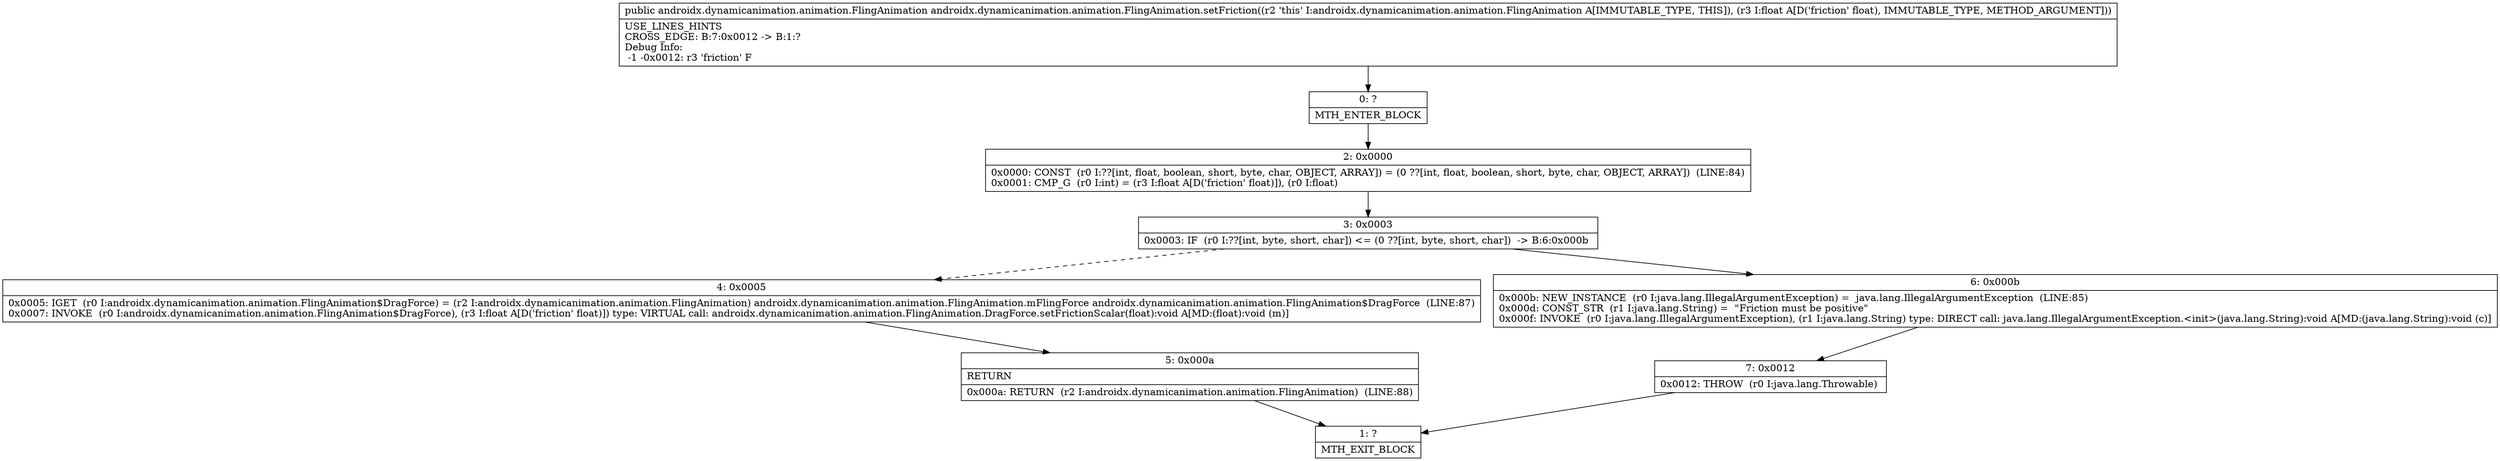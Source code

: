 digraph "CFG forandroidx.dynamicanimation.animation.FlingAnimation.setFriction(F)Landroidx\/dynamicanimation\/animation\/FlingAnimation;" {
Node_0 [shape=record,label="{0\:\ ?|MTH_ENTER_BLOCK\l}"];
Node_2 [shape=record,label="{2\:\ 0x0000|0x0000: CONST  (r0 I:??[int, float, boolean, short, byte, char, OBJECT, ARRAY]) = (0 ??[int, float, boolean, short, byte, char, OBJECT, ARRAY])  (LINE:84)\l0x0001: CMP_G  (r0 I:int) = (r3 I:float A[D('friction' float)]), (r0 I:float) \l}"];
Node_3 [shape=record,label="{3\:\ 0x0003|0x0003: IF  (r0 I:??[int, byte, short, char]) \<= (0 ??[int, byte, short, char])  \-\> B:6:0x000b \l}"];
Node_4 [shape=record,label="{4\:\ 0x0005|0x0005: IGET  (r0 I:androidx.dynamicanimation.animation.FlingAnimation$DragForce) = (r2 I:androidx.dynamicanimation.animation.FlingAnimation) androidx.dynamicanimation.animation.FlingAnimation.mFlingForce androidx.dynamicanimation.animation.FlingAnimation$DragForce  (LINE:87)\l0x0007: INVOKE  (r0 I:androidx.dynamicanimation.animation.FlingAnimation$DragForce), (r3 I:float A[D('friction' float)]) type: VIRTUAL call: androidx.dynamicanimation.animation.FlingAnimation.DragForce.setFrictionScalar(float):void A[MD:(float):void (m)]\l}"];
Node_5 [shape=record,label="{5\:\ 0x000a|RETURN\l|0x000a: RETURN  (r2 I:androidx.dynamicanimation.animation.FlingAnimation)  (LINE:88)\l}"];
Node_1 [shape=record,label="{1\:\ ?|MTH_EXIT_BLOCK\l}"];
Node_6 [shape=record,label="{6\:\ 0x000b|0x000b: NEW_INSTANCE  (r0 I:java.lang.IllegalArgumentException) =  java.lang.IllegalArgumentException  (LINE:85)\l0x000d: CONST_STR  (r1 I:java.lang.String) =  \"Friction must be positive\" \l0x000f: INVOKE  (r0 I:java.lang.IllegalArgumentException), (r1 I:java.lang.String) type: DIRECT call: java.lang.IllegalArgumentException.\<init\>(java.lang.String):void A[MD:(java.lang.String):void (c)]\l}"];
Node_7 [shape=record,label="{7\:\ 0x0012|0x0012: THROW  (r0 I:java.lang.Throwable) \l}"];
MethodNode[shape=record,label="{public androidx.dynamicanimation.animation.FlingAnimation androidx.dynamicanimation.animation.FlingAnimation.setFriction((r2 'this' I:androidx.dynamicanimation.animation.FlingAnimation A[IMMUTABLE_TYPE, THIS]), (r3 I:float A[D('friction' float), IMMUTABLE_TYPE, METHOD_ARGUMENT]))  | USE_LINES_HINTS\lCROSS_EDGE: B:7:0x0012 \-\> B:1:?\lDebug Info:\l  \-1 \-0x0012: r3 'friction' F\l}"];
MethodNode -> Node_0;Node_0 -> Node_2;
Node_2 -> Node_3;
Node_3 -> Node_4[style=dashed];
Node_3 -> Node_6;
Node_4 -> Node_5;
Node_5 -> Node_1;
Node_6 -> Node_7;
Node_7 -> Node_1;
}

